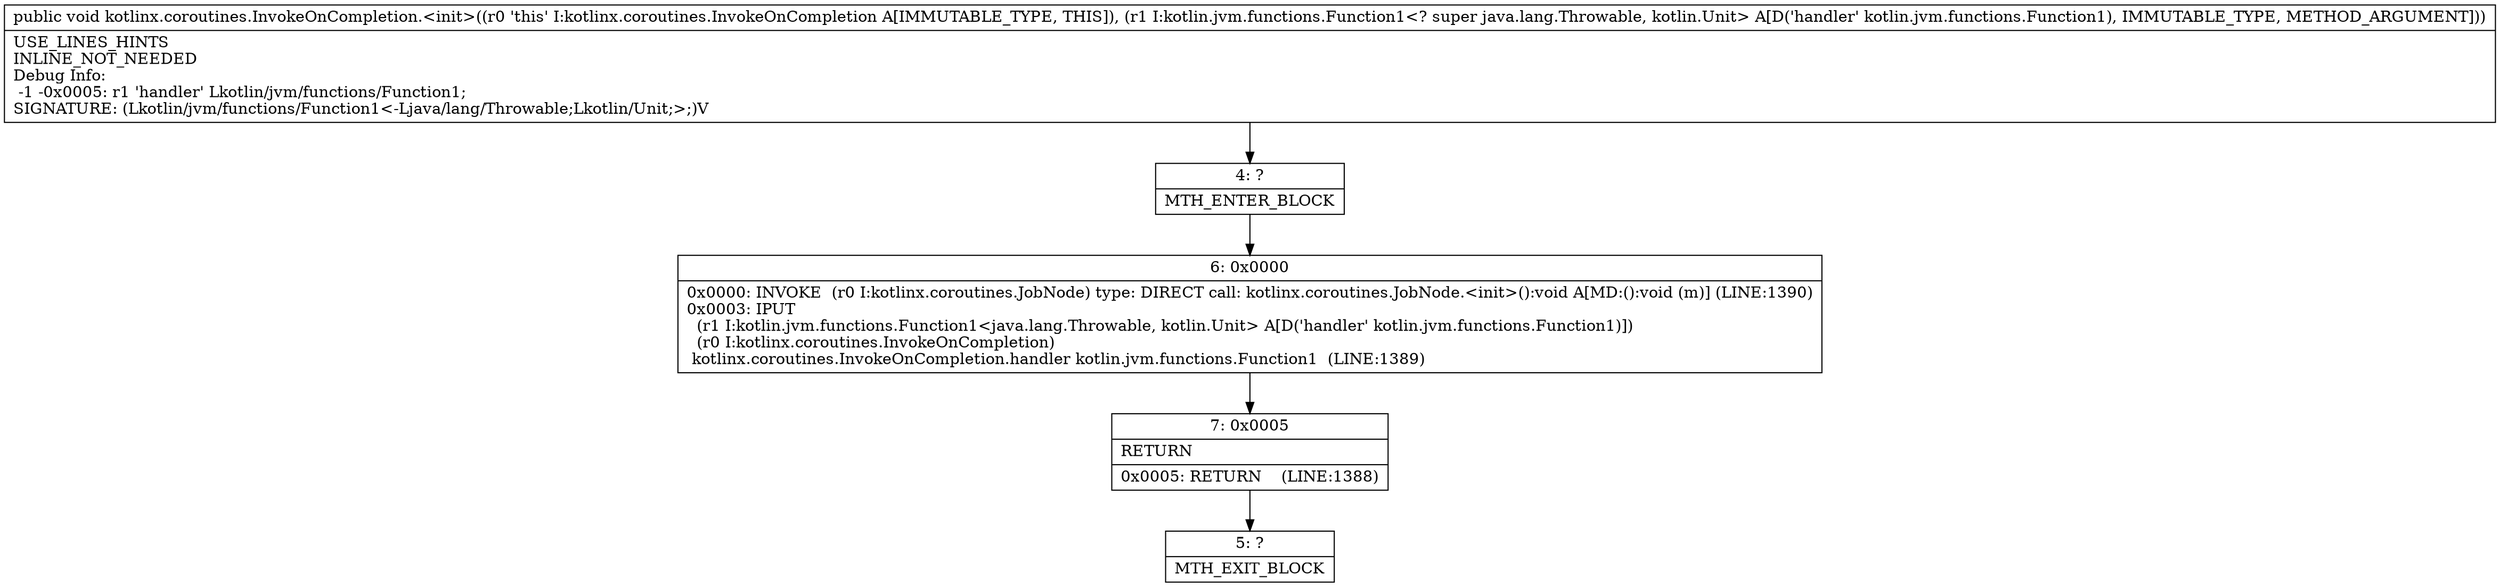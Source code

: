 digraph "CFG forkotlinx.coroutines.InvokeOnCompletion.\<init\>(Lkotlin\/jvm\/functions\/Function1;)V" {
Node_4 [shape=record,label="{4\:\ ?|MTH_ENTER_BLOCK\l}"];
Node_6 [shape=record,label="{6\:\ 0x0000|0x0000: INVOKE  (r0 I:kotlinx.coroutines.JobNode) type: DIRECT call: kotlinx.coroutines.JobNode.\<init\>():void A[MD:():void (m)] (LINE:1390)\l0x0003: IPUT  \l  (r1 I:kotlin.jvm.functions.Function1\<java.lang.Throwable, kotlin.Unit\> A[D('handler' kotlin.jvm.functions.Function1)])\l  (r0 I:kotlinx.coroutines.InvokeOnCompletion)\l kotlinx.coroutines.InvokeOnCompletion.handler kotlin.jvm.functions.Function1  (LINE:1389)\l}"];
Node_7 [shape=record,label="{7\:\ 0x0005|RETURN\l|0x0005: RETURN    (LINE:1388)\l}"];
Node_5 [shape=record,label="{5\:\ ?|MTH_EXIT_BLOCK\l}"];
MethodNode[shape=record,label="{public void kotlinx.coroutines.InvokeOnCompletion.\<init\>((r0 'this' I:kotlinx.coroutines.InvokeOnCompletion A[IMMUTABLE_TYPE, THIS]), (r1 I:kotlin.jvm.functions.Function1\<? super java.lang.Throwable, kotlin.Unit\> A[D('handler' kotlin.jvm.functions.Function1), IMMUTABLE_TYPE, METHOD_ARGUMENT]))  | USE_LINES_HINTS\lINLINE_NOT_NEEDED\lDebug Info:\l  \-1 \-0x0005: r1 'handler' Lkotlin\/jvm\/functions\/Function1;\lSIGNATURE: (Lkotlin\/jvm\/functions\/Function1\<\-Ljava\/lang\/Throwable;Lkotlin\/Unit;\>;)V\l}"];
MethodNode -> Node_4;Node_4 -> Node_6;
Node_6 -> Node_7;
Node_7 -> Node_5;
}

